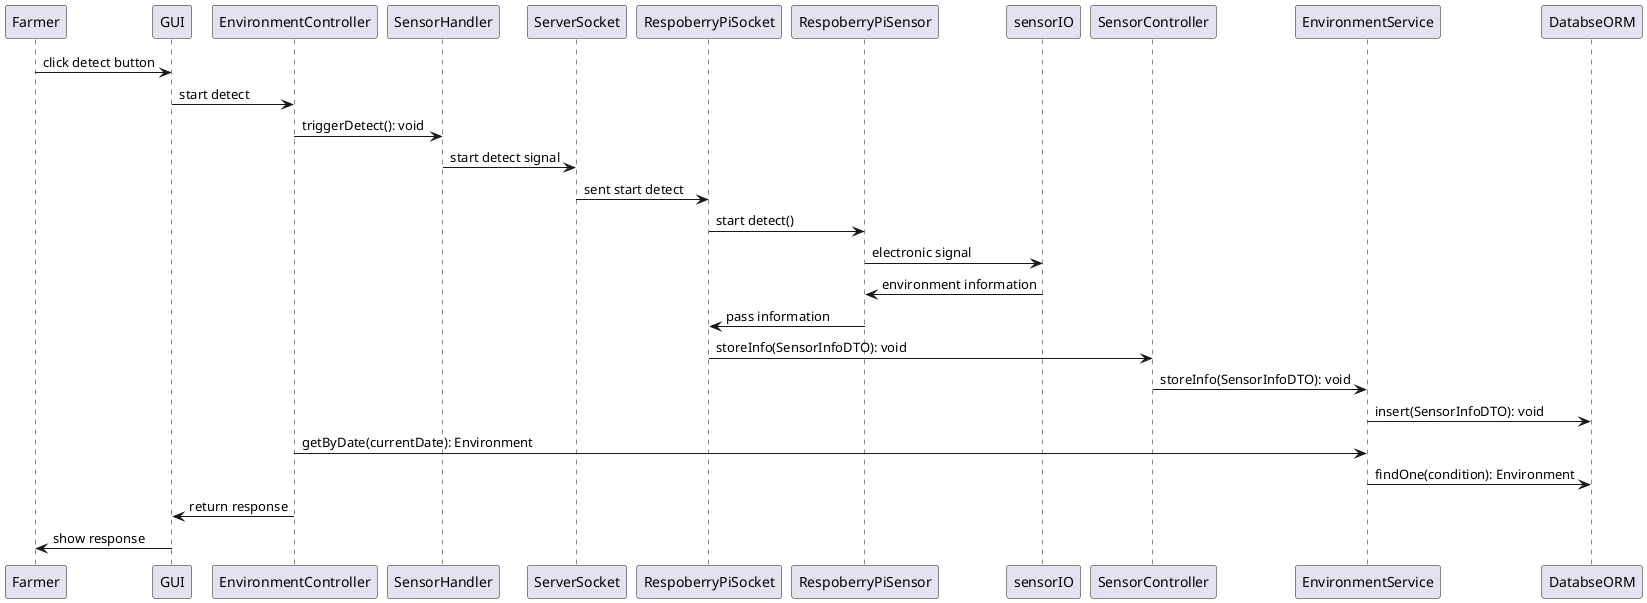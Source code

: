 @startuml
Farmer -> GUI: click detect button
GUI -> EnvironmentController: start detect
EnvironmentController -> SensorHandler: triggerDetect(): void
SensorHandler -> ServerSocket: start detect signal
ServerSocket -> RespoberryPiSocket: sent start detect
RespoberryPiSocket -> RespoberryPiSensor: start detect()
RespoberryPiSensor -> sensorIO: electronic signal
sensorIO ->  RespoberryPiSensor: environment information
RespoberryPiSensor -> RespoberryPiSocket: pass information
RespoberryPiSocket -> SensorController: storeInfo(SensorInfoDTO): void
SensorController -> EnvironmentService: storeInfo(SensorInfoDTO): void
EnvironmentService -> DatabseORM: insert(SensorInfoDTO): void
EnvironmentController -> EnvironmentService: getByDate(currentDate): Environment
EnvironmentService -> DatabseORM: findOne(condition): Environment
EnvironmentController -> GUI: return response
GUI -> Farmer: show response
@enduml

